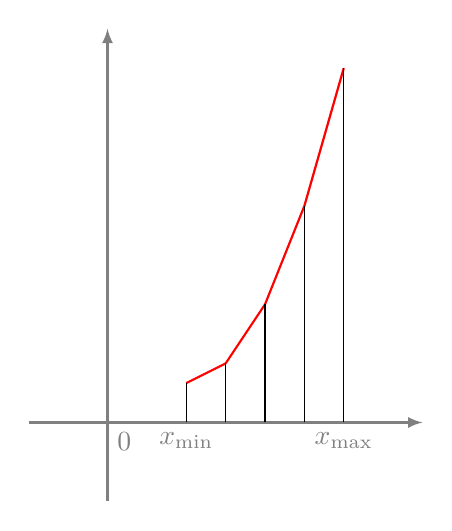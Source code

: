 \begin{tikzpicture}

\pgfmathsetmacro{\h}{0.5}; 

  \draw[->,>=latex,thick,gray] (-1,0)--(4,0);
 \draw[->,>=latex,thick,gray] (0,-1)--(0,5);

\foreach \i in {0,\h,...,1.5}{
   \draw[red,thick] (1+\i,0.5+\i*\i) -- (1+\i+\h,0.5+\i*\i+2*\h*\i+\h*\h);
   \draw (1+\i,0)--(1+\i,0.5+\i*\i) ;
   \draw (1+\i+\h,0)--(1+\i+\h,0.5+\i*\i+2*\h*\i+\h*\h) ;
}

\node[below right,gray] at (0,0) {$0$};
\node[below ,gray] at (1,0) {$x_{\min}$};
\node[below ,gray] at (3,0) {$x_{\max}$};

\end{tikzpicture}
